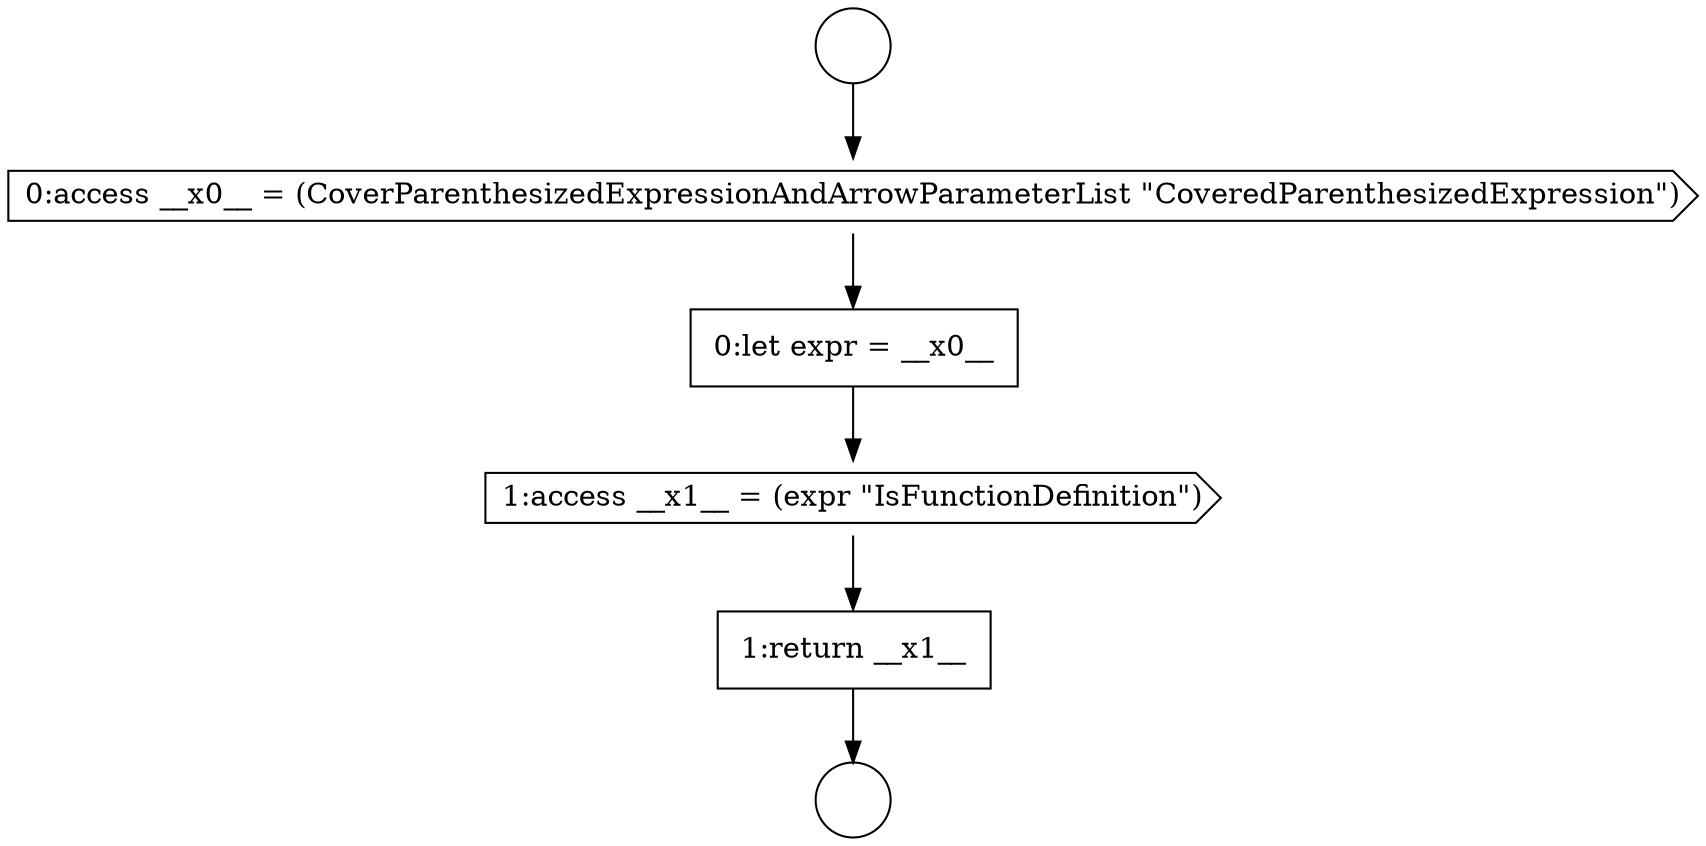 digraph {
  node3153 [shape=cds, label=<<font color="black">1:access __x1__ = (expr &quot;IsFunctionDefinition&quot;)</font>> color="black" fillcolor="white" style=filled]
  node3152 [shape=none, margin=0, label=<<font color="black">
    <table border="0" cellborder="1" cellspacing="0" cellpadding="10">
      <tr><td align="left">0:let expr = __x0__</td></tr>
    </table>
  </font>> color="black" fillcolor="white" style=filled]
  node3151 [shape=cds, label=<<font color="black">0:access __x0__ = (CoverParenthesizedExpressionAndArrowParameterList &quot;CoveredParenthesizedExpression&quot;)</font>> color="black" fillcolor="white" style=filled]
  node3154 [shape=none, margin=0, label=<<font color="black">
    <table border="0" cellborder="1" cellspacing="0" cellpadding="10">
      <tr><td align="left">1:return __x1__</td></tr>
    </table>
  </font>> color="black" fillcolor="white" style=filled]
  node3150 [shape=circle label=" " color="black" fillcolor="white" style=filled]
  node3149 [shape=circle label=" " color="black" fillcolor="white" style=filled]
  node3153 -> node3154 [ color="black"]
  node3152 -> node3153 [ color="black"]
  node3149 -> node3151 [ color="black"]
  node3151 -> node3152 [ color="black"]
  node3154 -> node3150 [ color="black"]
}
